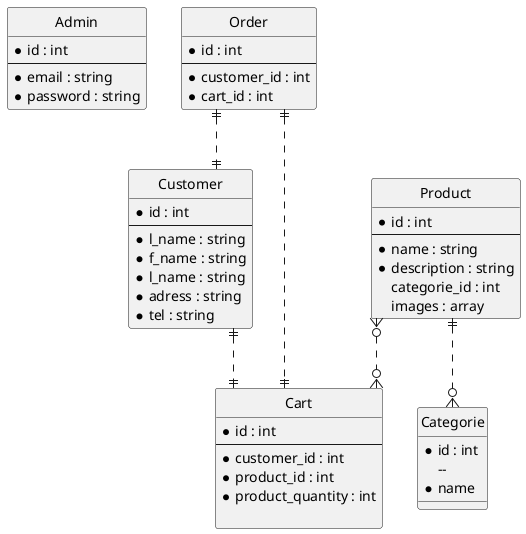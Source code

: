 @startuml erd
hide circle
skinparam linetype ortho
entity "Admin" as admin {
*id : int
--
*email : string
*password : string
}
entity "Customer" as cust {
*id : int
--
*l_name : string
*f_name : string
*l_name : string
*adress : string
*tel : string
}
entity "Product" as prod {
*id : int
--
*name : string
*description : string
categorie_id : int
images : array 
}

entity "Cart" as cart{
    *id : int
    --
    *customer_id : int
    *product_id : int
    *product_quantity : int 

}

entity "Order" as order{
    *id : int
    --
    *customer_id : int
    *cart_id : int
    }
entity "Categorie" as cat{
    *id : int 
    -- 
    *name
}    
prod ||..o{ cat
cust ||..|| cart
prod }o..o{ cart
order ||..|| cust
order ||..||cart

@enduml